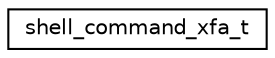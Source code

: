 digraph "Graphical Class Hierarchy"
{
 // LATEX_PDF_SIZE
  edge [fontname="Helvetica",fontsize="10",labelfontname="Helvetica",labelfontsize="10"];
  node [fontname="Helvetica",fontsize="10",shape=record];
  rankdir="LR";
  Node0 [label="shell_command_xfa_t",height=0.2,width=0.4,color="black", fillcolor="white", style="filled",URL="$structshell__command__xfa__t.html",tooltip="A single command in the list of the supported commands."];
}
